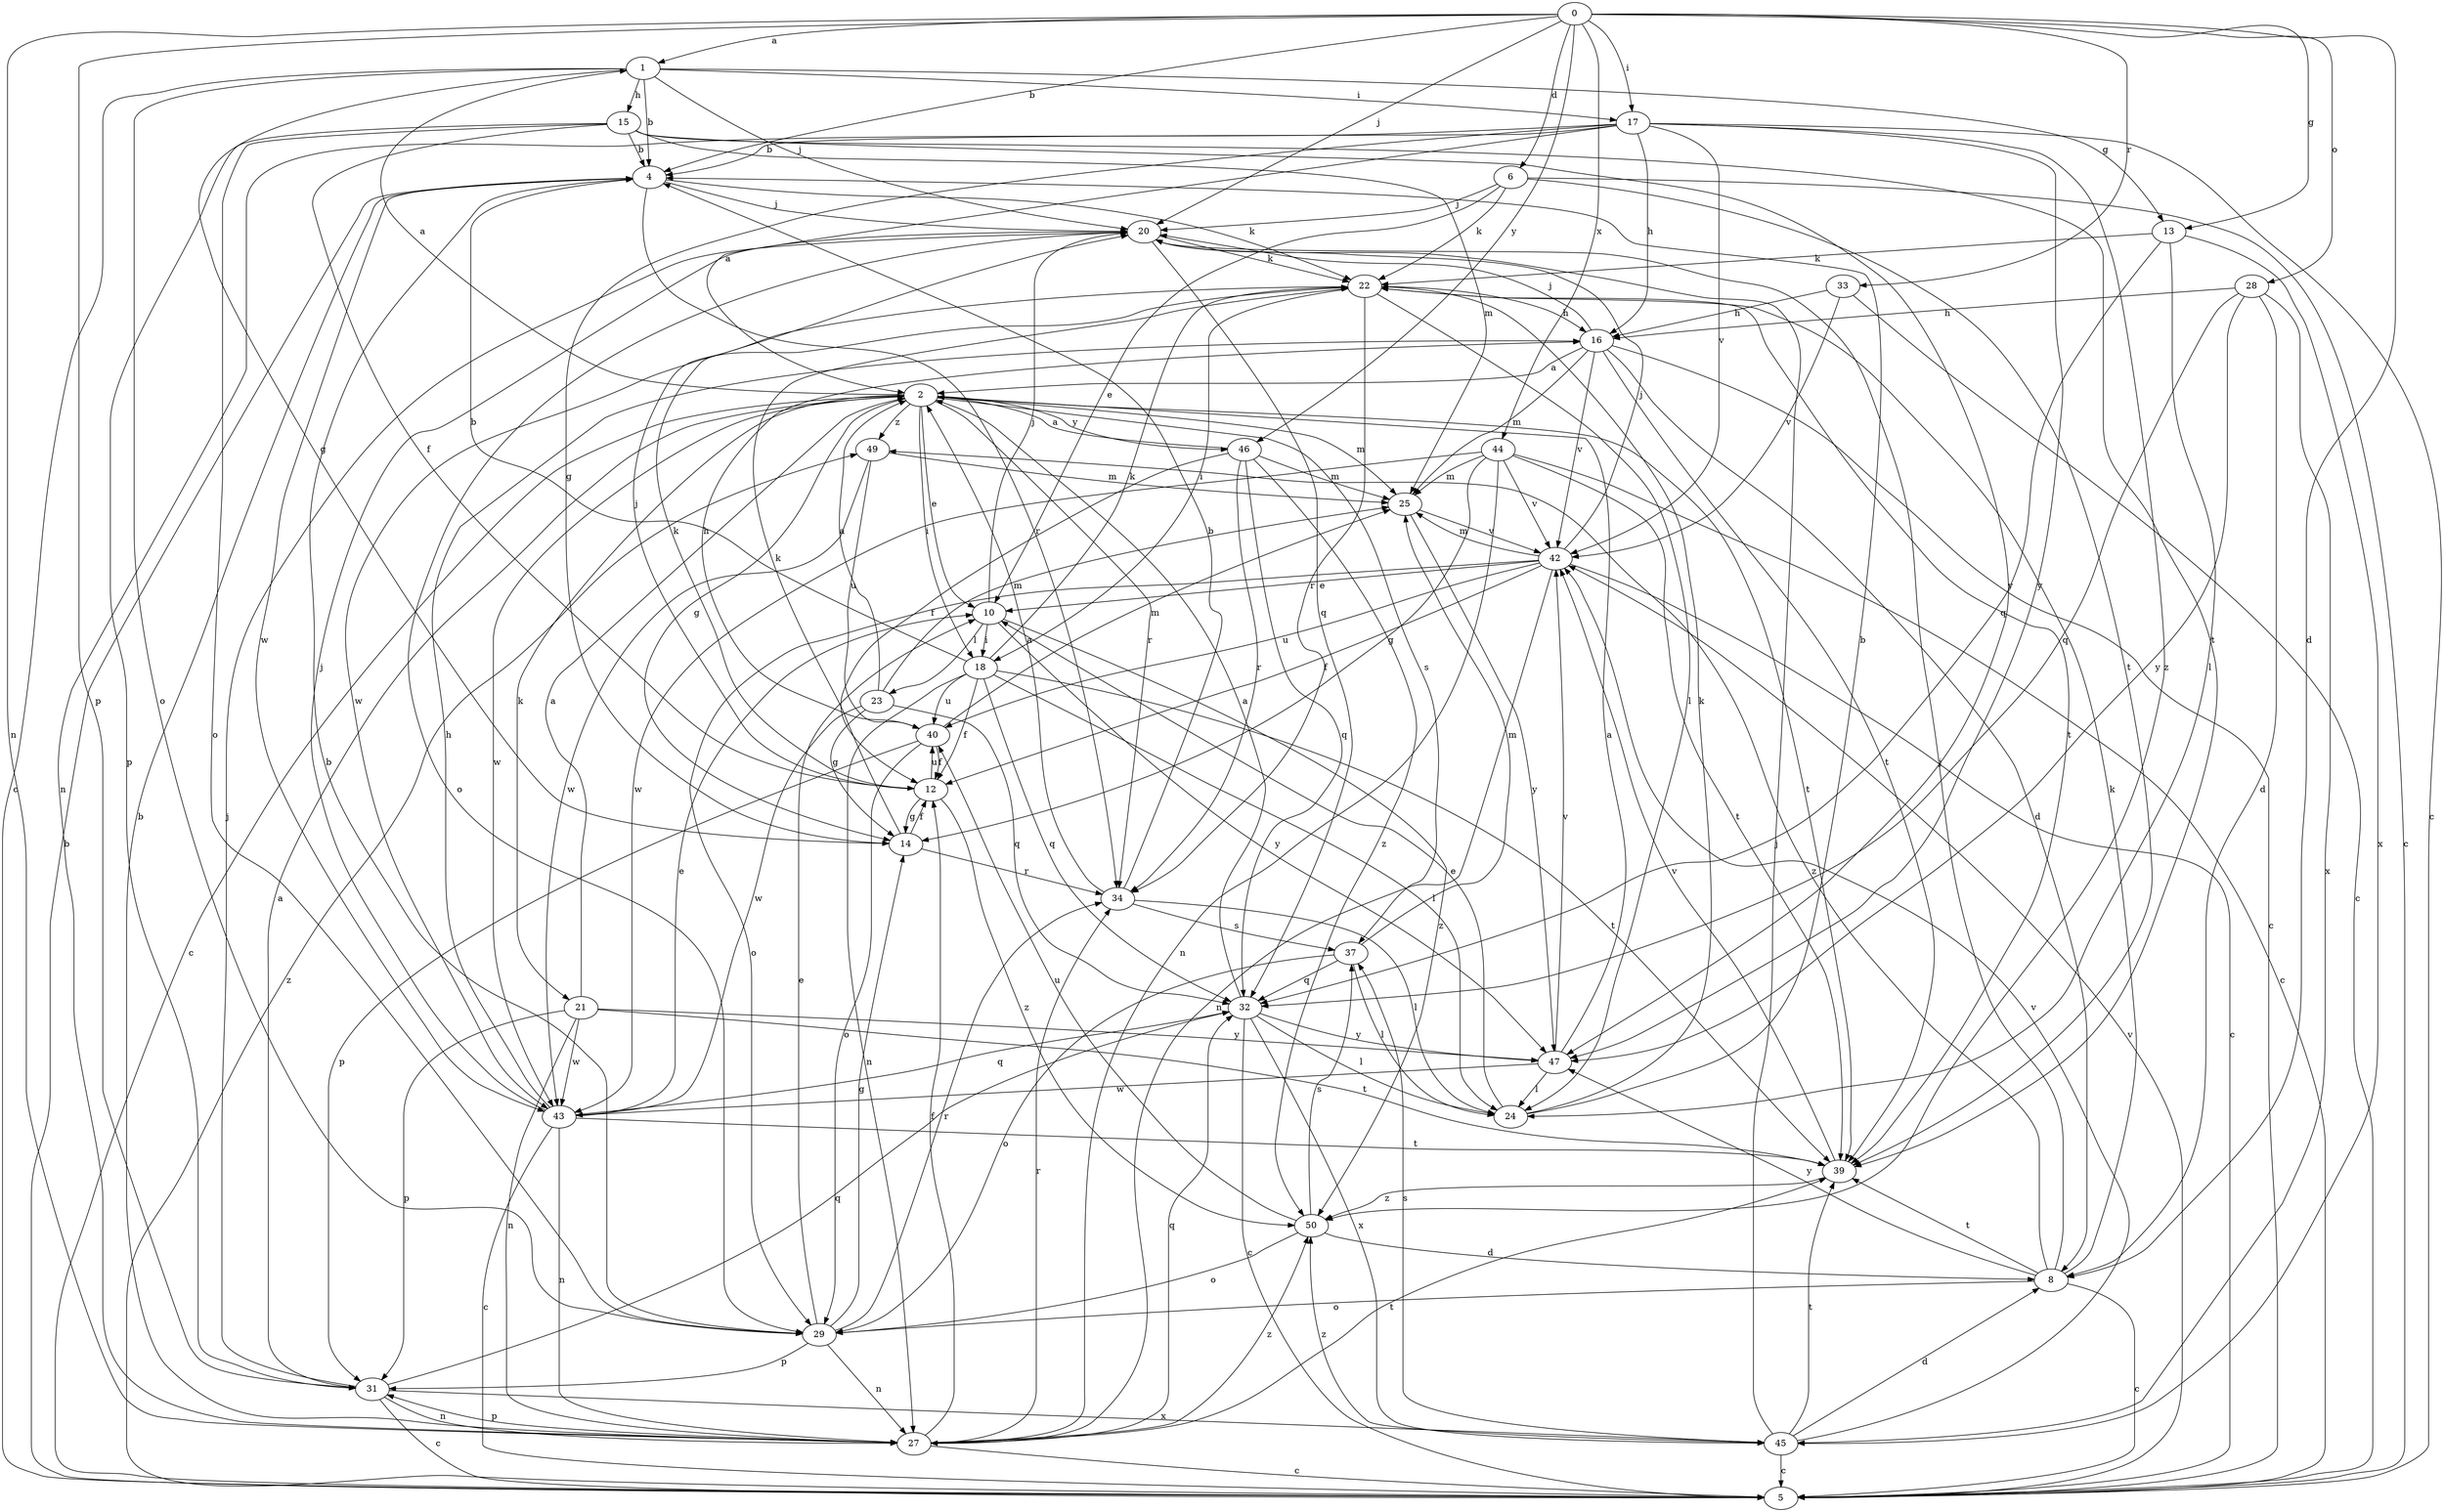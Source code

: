 strict digraph  {
0;
1;
2;
4;
5;
6;
8;
10;
12;
13;
14;
15;
16;
17;
18;
20;
21;
22;
23;
24;
25;
27;
28;
29;
31;
32;
33;
34;
37;
39;
40;
42;
43;
44;
45;
46;
47;
49;
50;
0 -> 1  [label=a];
0 -> 4  [label=b];
0 -> 6  [label=d];
0 -> 8  [label=d];
0 -> 13  [label=g];
0 -> 17  [label=i];
0 -> 20  [label=j];
0 -> 27  [label=n];
0 -> 28  [label=o];
0 -> 31  [label=p];
0 -> 33  [label=r];
0 -> 44  [label=x];
0 -> 46  [label=y];
1 -> 4  [label=b];
1 -> 5  [label=c];
1 -> 13  [label=g];
1 -> 14  [label=g];
1 -> 15  [label=h];
1 -> 17  [label=i];
1 -> 20  [label=j];
1 -> 29  [label=o];
2 -> 1  [label=a];
2 -> 5  [label=c];
2 -> 10  [label=e];
2 -> 14  [label=g];
2 -> 18  [label=i];
2 -> 21  [label=k];
2 -> 25  [label=m];
2 -> 34  [label=r];
2 -> 37  [label=s];
2 -> 39  [label=t];
2 -> 43  [label=w];
2 -> 46  [label=y];
2 -> 49  [label=z];
4 -> 20  [label=j];
4 -> 22  [label=k];
4 -> 34  [label=r];
4 -> 43  [label=w];
5 -> 4  [label=b];
5 -> 42  [label=v];
5 -> 49  [label=z];
6 -> 5  [label=c];
6 -> 10  [label=e];
6 -> 20  [label=j];
6 -> 22  [label=k];
6 -> 39  [label=t];
8 -> 5  [label=c];
8 -> 20  [label=j];
8 -> 22  [label=k];
8 -> 29  [label=o];
8 -> 39  [label=t];
8 -> 47  [label=y];
8 -> 49  [label=z];
10 -> 18  [label=i];
10 -> 20  [label=j];
10 -> 23  [label=l];
10 -> 47  [label=y];
10 -> 50  [label=z];
12 -> 14  [label=g];
12 -> 20  [label=j];
12 -> 22  [label=k];
12 -> 40  [label=u];
12 -> 50  [label=z];
13 -> 22  [label=k];
13 -> 24  [label=l];
13 -> 32  [label=q];
13 -> 45  [label=x];
14 -> 12  [label=f];
14 -> 22  [label=k];
14 -> 34  [label=r];
15 -> 4  [label=b];
15 -> 12  [label=f];
15 -> 25  [label=m];
15 -> 29  [label=o];
15 -> 31  [label=p];
15 -> 39  [label=t];
15 -> 47  [label=y];
16 -> 2  [label=a];
16 -> 5  [label=c];
16 -> 8  [label=d];
16 -> 20  [label=j];
16 -> 25  [label=m];
16 -> 39  [label=t];
16 -> 42  [label=v];
17 -> 2  [label=a];
17 -> 4  [label=b];
17 -> 5  [label=c];
17 -> 14  [label=g];
17 -> 16  [label=h];
17 -> 27  [label=n];
17 -> 42  [label=v];
17 -> 47  [label=y];
17 -> 50  [label=z];
18 -> 4  [label=b];
18 -> 12  [label=f];
18 -> 22  [label=k];
18 -> 24  [label=l];
18 -> 27  [label=n];
18 -> 32  [label=q];
18 -> 39  [label=t];
18 -> 40  [label=u];
20 -> 22  [label=k];
20 -> 29  [label=o];
20 -> 32  [label=q];
21 -> 2  [label=a];
21 -> 27  [label=n];
21 -> 31  [label=p];
21 -> 39  [label=t];
21 -> 43  [label=w];
21 -> 47  [label=y];
22 -> 16  [label=h];
22 -> 18  [label=i];
22 -> 24  [label=l];
22 -> 34  [label=r];
22 -> 39  [label=t];
22 -> 43  [label=w];
23 -> 2  [label=a];
23 -> 14  [label=g];
23 -> 25  [label=m];
23 -> 32  [label=q];
23 -> 43  [label=w];
24 -> 4  [label=b];
24 -> 10  [label=e];
24 -> 22  [label=k];
25 -> 42  [label=v];
25 -> 47  [label=y];
27 -> 4  [label=b];
27 -> 5  [label=c];
27 -> 12  [label=f];
27 -> 31  [label=p];
27 -> 32  [label=q];
27 -> 34  [label=r];
27 -> 39  [label=t];
27 -> 50  [label=z];
28 -> 8  [label=d];
28 -> 16  [label=h];
28 -> 32  [label=q];
28 -> 45  [label=x];
28 -> 47  [label=y];
29 -> 4  [label=b];
29 -> 10  [label=e];
29 -> 14  [label=g];
29 -> 27  [label=n];
29 -> 31  [label=p];
29 -> 34  [label=r];
31 -> 2  [label=a];
31 -> 5  [label=c];
31 -> 20  [label=j];
31 -> 27  [label=n];
31 -> 32  [label=q];
31 -> 45  [label=x];
32 -> 2  [label=a];
32 -> 5  [label=c];
32 -> 24  [label=l];
32 -> 45  [label=x];
32 -> 47  [label=y];
33 -> 5  [label=c];
33 -> 16  [label=h];
33 -> 42  [label=v];
34 -> 2  [label=a];
34 -> 4  [label=b];
34 -> 24  [label=l];
34 -> 37  [label=s];
37 -> 24  [label=l];
37 -> 25  [label=m];
37 -> 29  [label=o];
37 -> 32  [label=q];
39 -> 42  [label=v];
39 -> 50  [label=z];
40 -> 12  [label=f];
40 -> 16  [label=h];
40 -> 25  [label=m];
40 -> 29  [label=o];
40 -> 31  [label=p];
42 -> 5  [label=c];
42 -> 10  [label=e];
42 -> 12  [label=f];
42 -> 20  [label=j];
42 -> 25  [label=m];
42 -> 27  [label=n];
42 -> 29  [label=o];
42 -> 40  [label=u];
43 -> 5  [label=c];
43 -> 10  [label=e];
43 -> 16  [label=h];
43 -> 20  [label=j];
43 -> 27  [label=n];
43 -> 32  [label=q];
43 -> 39  [label=t];
44 -> 5  [label=c];
44 -> 14  [label=g];
44 -> 25  [label=m];
44 -> 27  [label=n];
44 -> 39  [label=t];
44 -> 42  [label=v];
44 -> 43  [label=w];
45 -> 5  [label=c];
45 -> 8  [label=d];
45 -> 20  [label=j];
45 -> 37  [label=s];
45 -> 39  [label=t];
45 -> 42  [label=v];
45 -> 50  [label=z];
46 -> 2  [label=a];
46 -> 12  [label=f];
46 -> 25  [label=m];
46 -> 32  [label=q];
46 -> 34  [label=r];
46 -> 50  [label=z];
47 -> 2  [label=a];
47 -> 24  [label=l];
47 -> 42  [label=v];
47 -> 43  [label=w];
49 -> 25  [label=m];
49 -> 40  [label=u];
49 -> 43  [label=w];
50 -> 8  [label=d];
50 -> 29  [label=o];
50 -> 37  [label=s];
50 -> 40  [label=u];
}
